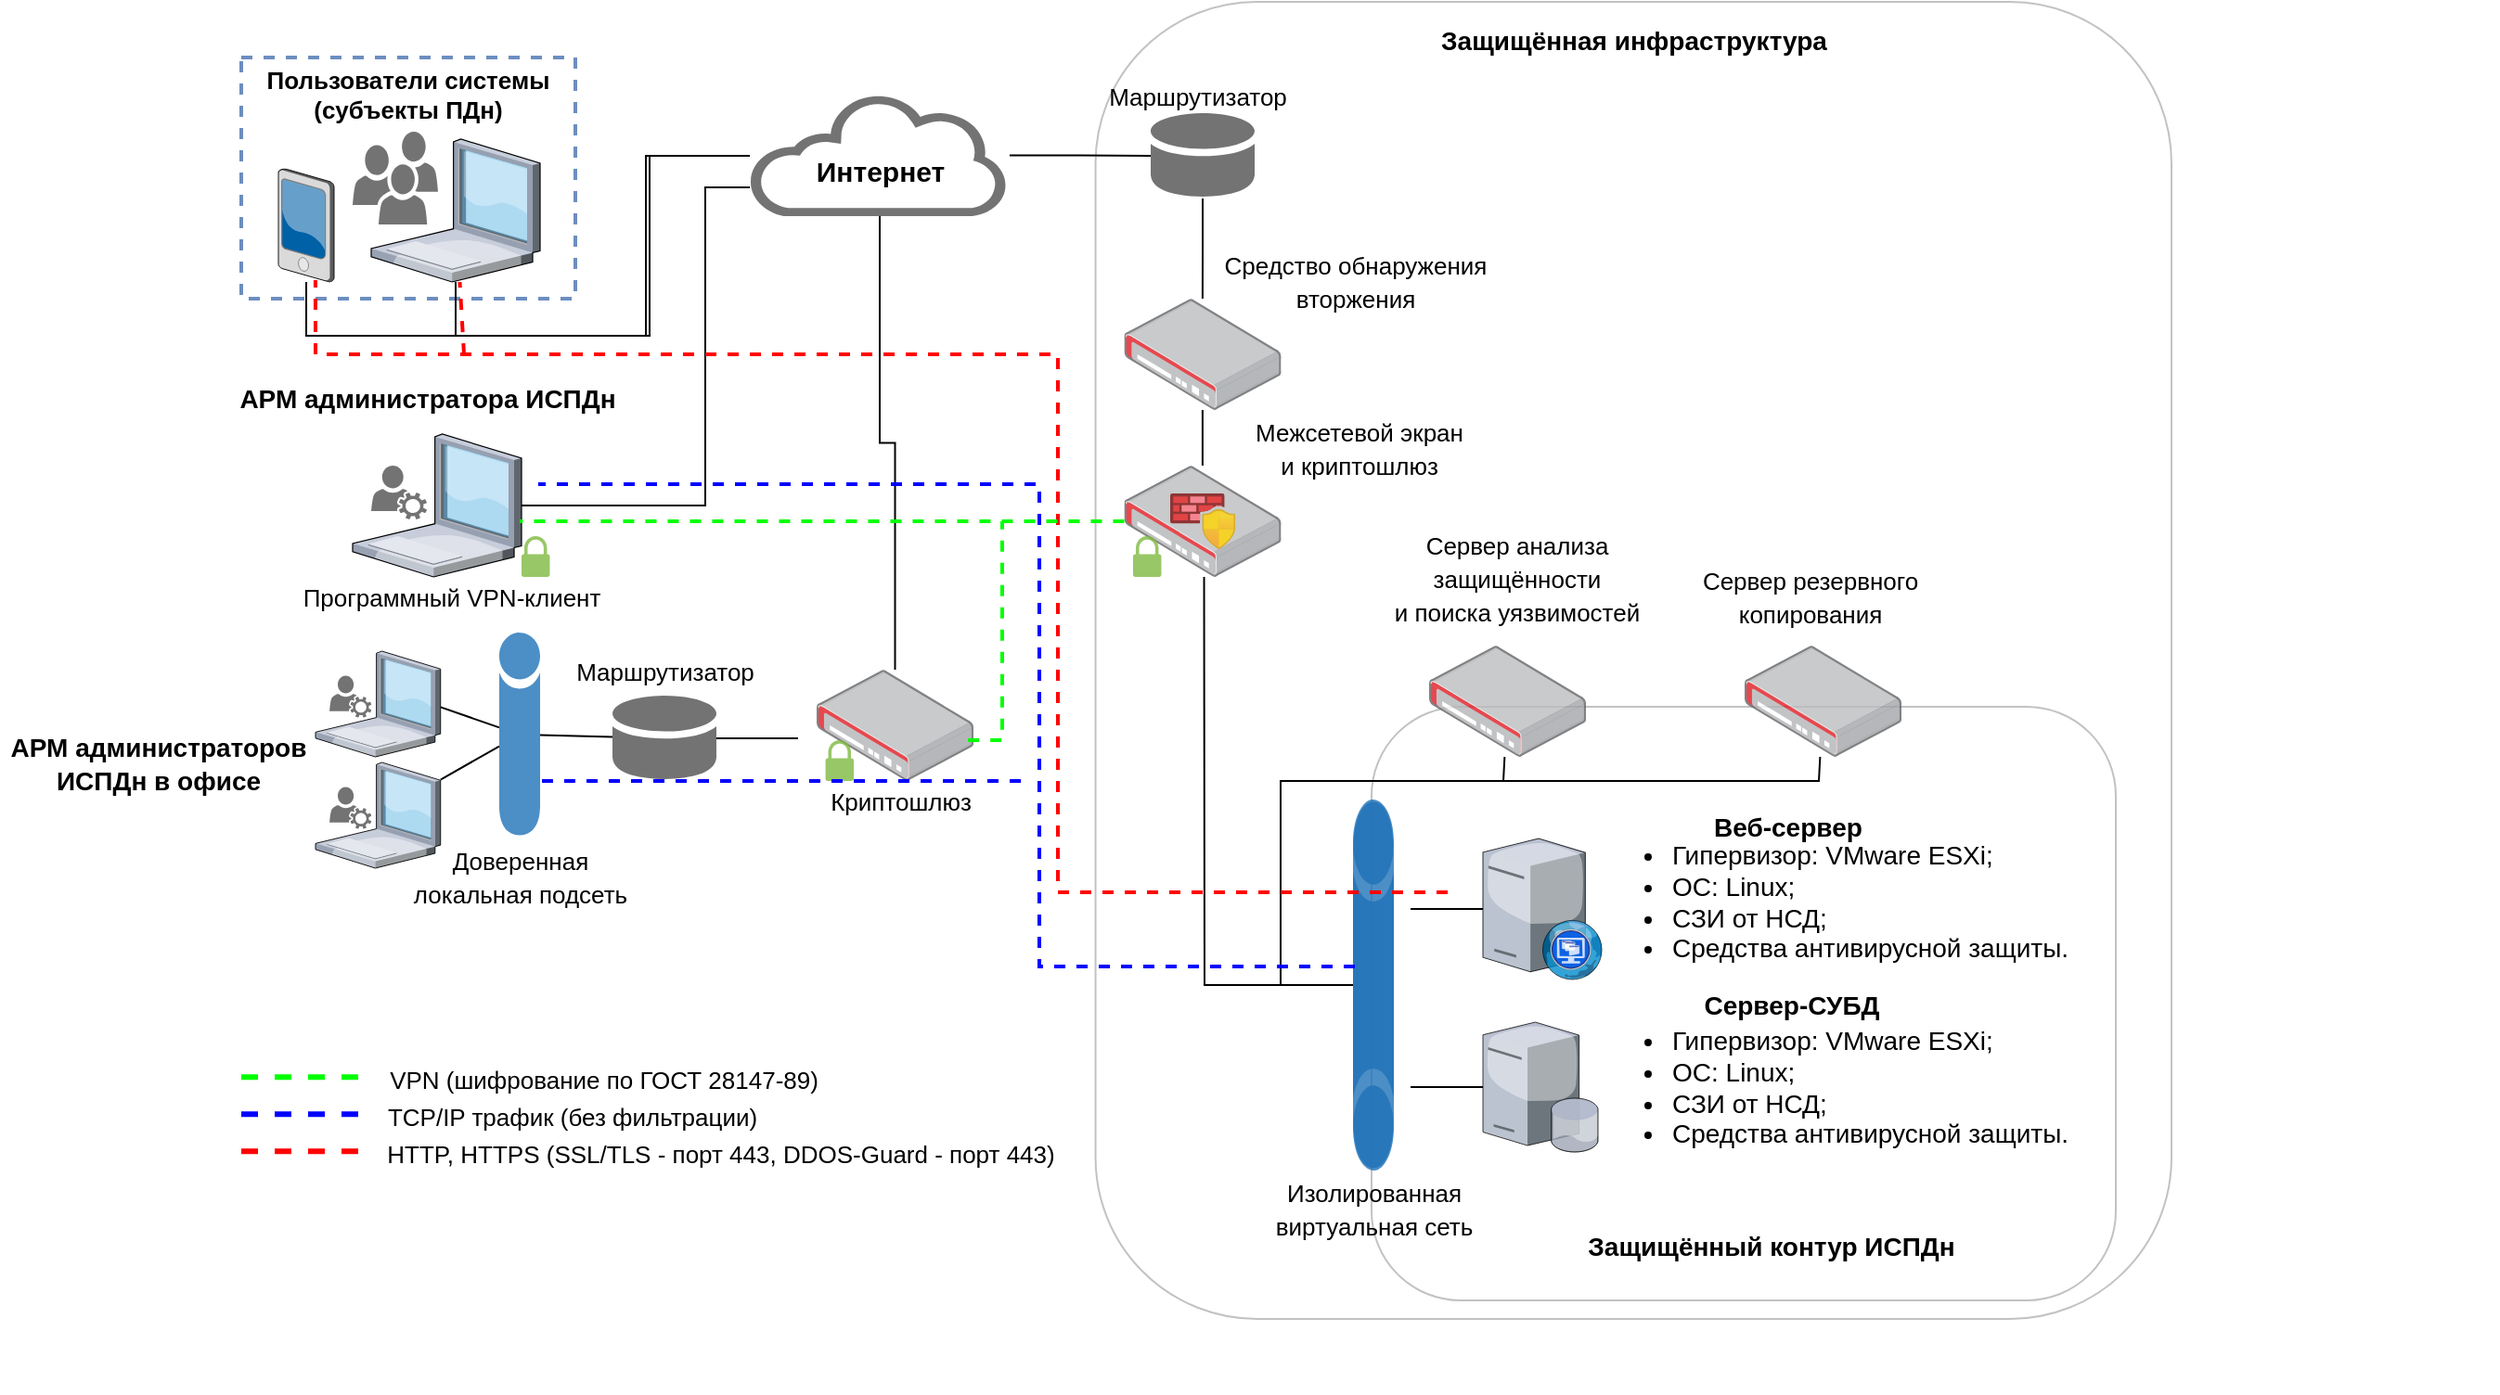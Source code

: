 <mxfile version="18.1.1" type="github">
  <diagram id="DA2Qiv1e6fWK6ssefBED" name="Page-1">
    <mxGraphModel dx="1597" dy="1616" grid="1" gridSize="10" guides="1" tooltips="1" connect="1" arrows="1" fold="1" page="1" pageScale="1" pageWidth="827" pageHeight="1169" math="0" shadow="0">
      <root>
        <mxCell id="0" />
        <mxCell id="1" parent="0" />
        <mxCell id="x9HyxU4pL3DoHxPURY9i-5" value="&lt;b&gt;&lt;font style=&quot;font-size: 13px;&quot;&gt;Пользователи системы (субъекты ПДн)&lt;/font&gt;&lt;/b&gt;" style="fontStyle=0;verticalAlign=top;align=center;spacingTop=-2;fillColor=none;rounded=0;whiteSpace=wrap;html=1;strokeColor=#6c8ebf;strokeWidth=2;dashed=1;container=1;collapsible=0;expand=0;recursiveResize=0;" vertex="1" parent="1">
          <mxGeometry y="-30" width="180" height="130" as="geometry" />
        </mxCell>
        <mxCell id="x9HyxU4pL3DoHxPURY9i-8" value="" style="sketch=0;pointerEvents=1;shadow=0;dashed=0;html=1;strokeColor=none;fillColor=#505050;labelPosition=center;verticalLabelPosition=bottom;verticalAlign=top;outlineConnect=0;align=center;shape=mxgraph.office.users.users;opacity=80;" vertex="1" parent="x9HyxU4pL3DoHxPURY9i-5">
          <mxGeometry x="60" y="40" width="46" height="50" as="geometry" />
        </mxCell>
        <mxCell id="x9HyxU4pL3DoHxPURY9i-103" value="" style="rounded=1;whiteSpace=wrap;html=1;fontSize=14;strokeColor=#B3B3B3;opacity=80;fillColor=none;" vertex="1" parent="1">
          <mxGeometry x="609" y="320" width="401" height="320" as="geometry" />
        </mxCell>
        <mxCell id="x9HyxU4pL3DoHxPURY9i-106" value="" style="rounded=1;whiteSpace=wrap;html=1;fontSize=14;strokeColor=#B3B3B3;opacity=80;fillColor=none;" vertex="1" parent="1">
          <mxGeometry x="460.27" y="-60" width="579.73" height="710" as="geometry" />
        </mxCell>
        <mxCell id="x9HyxU4pL3DoHxPURY9i-18" style="edgeStyle=orthogonalEdgeStyle;rounded=0;orthogonalLoop=1;jettySize=auto;html=1;fontSize=15;endArrow=none;endFill=0;" edge="1" parent="1" source="x9HyxU4pL3DoHxPURY9i-2" target="x9HyxU4pL3DoHxPURY9i-7">
          <mxGeometry relative="1" as="geometry">
            <Array as="points">
              <mxPoint x="116" y="120" />
              <mxPoint x="218" y="120" />
              <mxPoint x="218" y="23" />
            </Array>
          </mxGeometry>
        </mxCell>
        <mxCell id="x9HyxU4pL3DoHxPURY9i-2" value="" style="verticalLabelPosition=bottom;sketch=0;aspect=fixed;html=1;verticalAlign=top;strokeColor=none;align=center;outlineConnect=0;shape=mxgraph.citrix.laptop_1;" vertex="1" parent="1">
          <mxGeometry x="70" y="14" width="91" height="77" as="geometry" />
        </mxCell>
        <mxCell id="x9HyxU4pL3DoHxPURY9i-19" style="edgeStyle=orthogonalEdgeStyle;rounded=0;orthogonalLoop=1;jettySize=auto;html=1;fontSize=15;endArrow=none;endFill=0;" edge="1" parent="1" source="x9HyxU4pL3DoHxPURY9i-3" target="x9HyxU4pL3DoHxPURY9i-7">
          <mxGeometry relative="1" as="geometry">
            <Array as="points">
              <mxPoint x="35" y="120" />
              <mxPoint x="220" y="120" />
              <mxPoint x="220" y="23" />
            </Array>
          </mxGeometry>
        </mxCell>
        <mxCell id="x9HyxU4pL3DoHxPURY9i-3" value="" style="verticalLabelPosition=bottom;sketch=0;aspect=fixed;html=1;verticalAlign=top;strokeColor=none;align=center;outlineConnect=0;shape=mxgraph.citrix.pda;" vertex="1" parent="1">
          <mxGeometry x="20" y="30" width="30" height="61" as="geometry" />
        </mxCell>
        <mxCell id="x9HyxU4pL3DoHxPURY9i-27" style="edgeStyle=orthogonalEdgeStyle;rounded=0;orthogonalLoop=1;jettySize=auto;html=1;fontSize=13;endArrow=none;endFill=0;" edge="1" parent="1" source="x9HyxU4pL3DoHxPURY9i-11" target="x9HyxU4pL3DoHxPURY9i-25">
          <mxGeometry relative="1" as="geometry" />
        </mxCell>
        <mxCell id="x9HyxU4pL3DoHxPURY9i-11" value="" style="points=[];aspect=fixed;html=1;align=center;shadow=0;dashed=0;image;image=img/lib/allied_telesis/security/Router_VPN.svg;opacity=80;" vertex="1" parent="1">
          <mxGeometry x="475.73" y="100" width="84.54" height="60" as="geometry" />
        </mxCell>
        <mxCell id="x9HyxU4pL3DoHxPURY9i-16" value="" style="group" vertex="1" connectable="0" parent="1">
          <mxGeometry x="274" y="-10" width="140" height="65.5" as="geometry" />
        </mxCell>
        <mxCell id="x9HyxU4pL3DoHxPURY9i-7" value="" style="sketch=0;pointerEvents=1;shadow=0;dashed=0;html=1;strokeColor=none;fillColor=#505050;labelPosition=center;verticalLabelPosition=bottom;outlineConnect=0;verticalAlign=top;align=center;shape=mxgraph.office.clouds.cloud;opacity=80;" vertex="1" parent="x9HyxU4pL3DoHxPURY9i-16">
          <mxGeometry width="140" height="65.5" as="geometry" />
        </mxCell>
        <mxCell id="x9HyxU4pL3DoHxPURY9i-14" value="&lt;font size=&quot;1&quot; style=&quot;&quot;&gt;&lt;b style=&quot;font-size: 15px;&quot;&gt;Интернет&lt;/b&gt;&lt;/font&gt;" style="text;html=1;resizable=0;autosize=1;align=center;verticalAlign=middle;points=[];fillColor=none;strokeColor=none;rounded=0;opacity=80;" vertex="1" parent="x9HyxU4pL3DoHxPURY9i-16">
          <mxGeometry x="30" y="31" width="80" height="20" as="geometry" />
        </mxCell>
        <mxCell id="x9HyxU4pL3DoHxPURY9i-22" style="edgeStyle=orthogonalEdgeStyle;rounded=0;orthogonalLoop=1;jettySize=auto;html=1;fontSize=15;endArrow=none;endFill=0;" edge="1" parent="1" source="x9HyxU4pL3DoHxPURY9i-21" target="x9HyxU4pL3DoHxPURY9i-11">
          <mxGeometry relative="1" as="geometry" />
        </mxCell>
        <mxCell id="x9HyxU4pL3DoHxPURY9i-21" value="" style="sketch=0;shadow=0;dashed=0;html=1;strokeColor=none;fillColor=#505050;labelPosition=center;verticalLabelPosition=bottom;verticalAlign=top;outlineConnect=0;align=center;shape=mxgraph.office.databases.database_mini_1;fontSize=15;opacity=80;" vertex="1" parent="1">
          <mxGeometry x="490" width="56" height="46" as="geometry" />
        </mxCell>
        <mxCell id="x9HyxU4pL3DoHxPURY9i-23" style="edgeStyle=orthogonalEdgeStyle;rounded=0;orthogonalLoop=1;jettySize=auto;html=1;fontSize=15;endArrow=none;endFill=0;" edge="1" parent="1" source="x9HyxU4pL3DoHxPURY9i-7">
          <mxGeometry relative="1" as="geometry">
            <mxPoint x="490" y="23" as="targetPoint" />
          </mxGeometry>
        </mxCell>
        <mxCell id="x9HyxU4pL3DoHxPURY9i-24" value="&lt;font style=&quot;font-size: 13px;&quot;&gt;Средство обнаружения &lt;br&gt;вторжения&lt;/font&gt;" style="text;html=1;resizable=0;autosize=1;align=center;verticalAlign=middle;points=[];fillColor=none;strokeColor=none;rounded=0;fontSize=15;opacity=80;" vertex="1" parent="1">
          <mxGeometry x="520" y="70" width="160" height="40" as="geometry" />
        </mxCell>
        <mxCell id="x9HyxU4pL3DoHxPURY9i-28" value="" style="group" vertex="1" connectable="0" parent="1">
          <mxGeometry x="475.73" y="190" width="84.54" height="60" as="geometry" />
        </mxCell>
        <mxCell id="x9HyxU4pL3DoHxPURY9i-25" value="" style="points=[];aspect=fixed;html=1;align=center;shadow=0;dashed=0;image;image=img/lib/allied_telesis/security/Router_VPN.svg;opacity=80;" vertex="1" parent="x9HyxU4pL3DoHxPURY9i-28">
          <mxGeometry width="84.54" height="60" as="geometry" />
        </mxCell>
        <mxCell id="x9HyxU4pL3DoHxPURY9i-20" value="" style="aspect=fixed;html=1;points=[];align=center;image;fontSize=12;image=img/lib/azure2/networking/Azure_Firewall_Manager.svg;opacity=80;" vertex="1" parent="x9HyxU4pL3DoHxPURY9i-28">
          <mxGeometry x="24.77" y="15" width="35" height="30" as="geometry" />
        </mxCell>
        <mxCell id="x9HyxU4pL3DoHxPURY9i-29" value="" style="sketch=0;pointerEvents=1;shadow=0;dashed=0;html=1;strokeColor=none;labelPosition=center;verticalLabelPosition=bottom;verticalAlign=top;outlineConnect=0;align=center;shape=mxgraph.office.security.lock_protected;fillColor=#7FBA42;fontSize=13;opacity=80;" vertex="1" parent="x9HyxU4pL3DoHxPURY9i-28">
          <mxGeometry x="4.77" y="38" width="15.23" height="22" as="geometry" />
        </mxCell>
        <mxCell id="x9HyxU4pL3DoHxPURY9i-32" value="&lt;span style=&quot;font-size: 13px;&quot;&gt;Межсетевой экран &lt;br&gt;и криптошлюз&lt;/span&gt;" style="text;html=1;resizable=0;autosize=1;align=center;verticalAlign=middle;points=[];fillColor=none;strokeColor=none;rounded=0;fontSize=15;opacity=80;" vertex="1" parent="1">
          <mxGeometry x="537" y="160" width="130" height="40" as="geometry" />
        </mxCell>
        <mxCell id="x9HyxU4pL3DoHxPURY9i-33" value="" style="group" vertex="1" connectable="0" parent="1">
          <mxGeometry x="310" y="300" width="84.54" height="60" as="geometry" />
        </mxCell>
        <mxCell id="x9HyxU4pL3DoHxPURY9i-34" value="" style="points=[];aspect=fixed;html=1;align=center;shadow=0;dashed=0;image;image=img/lib/allied_telesis/security/Router_VPN.svg;opacity=80;" vertex="1" parent="x9HyxU4pL3DoHxPURY9i-33">
          <mxGeometry width="84.54" height="60" as="geometry" />
        </mxCell>
        <mxCell id="x9HyxU4pL3DoHxPURY9i-36" value="" style="sketch=0;pointerEvents=1;shadow=0;dashed=0;html=1;strokeColor=none;labelPosition=center;verticalLabelPosition=bottom;verticalAlign=top;outlineConnect=0;align=center;shape=mxgraph.office.security.lock_protected;fillColor=#7FBA42;fontSize=13;opacity=80;" vertex="1" parent="x9HyxU4pL3DoHxPURY9i-33">
          <mxGeometry x="4.77" y="38" width="15.23" height="22" as="geometry" />
        </mxCell>
        <mxCell id="x9HyxU4pL3DoHxPURY9i-39" value="" style="group" vertex="1" connectable="0" parent="1">
          <mxGeometry x="60" y="173" width="106.23" height="77" as="geometry" />
        </mxCell>
        <mxCell id="x9HyxU4pL3DoHxPURY9i-37" value="" style="verticalLabelPosition=bottom;sketch=0;aspect=fixed;html=1;verticalAlign=top;strokeColor=none;align=center;outlineConnect=0;shape=mxgraph.citrix.laptop_1;" vertex="1" parent="x9HyxU4pL3DoHxPURY9i-39">
          <mxGeometry width="91" height="77" as="geometry" />
        </mxCell>
        <mxCell id="x9HyxU4pL3DoHxPURY9i-38" value="" style="sketch=0;pointerEvents=1;shadow=0;dashed=0;html=1;strokeColor=none;fillColor=#505050;labelPosition=center;verticalLabelPosition=bottom;verticalAlign=top;outlineConnect=0;align=center;shape=mxgraph.office.users.user_services;fontSize=13;opacity=80;" vertex="1" parent="x9HyxU4pL3DoHxPURY9i-39">
          <mxGeometry x="10" y="17" width="30" height="29" as="geometry" />
        </mxCell>
        <mxCell id="x9HyxU4pL3DoHxPURY9i-45" value="" style="sketch=0;pointerEvents=1;shadow=0;dashed=0;html=1;strokeColor=none;labelPosition=center;verticalLabelPosition=bottom;verticalAlign=top;outlineConnect=0;align=center;shape=mxgraph.office.security.lock_protected;fillColor=#7FBA42;fontSize=13;opacity=80;" vertex="1" parent="x9HyxU4pL3DoHxPURY9i-39">
          <mxGeometry x="91" y="55" width="15.23" height="22" as="geometry" />
        </mxCell>
        <mxCell id="x9HyxU4pL3DoHxPURY9i-47" style="edgeStyle=orthogonalEdgeStyle;rounded=0;orthogonalLoop=1;jettySize=auto;html=1;fontSize=13;endArrow=none;endFill=0;" edge="1" parent="1" source="x9HyxU4pL3DoHxPURY9i-40">
          <mxGeometry relative="1" as="geometry">
            <mxPoint x="300" y="337" as="targetPoint" />
          </mxGeometry>
        </mxCell>
        <mxCell id="x9HyxU4pL3DoHxPURY9i-40" value="" style="sketch=0;shadow=0;dashed=0;html=1;strokeColor=none;fillColor=#505050;labelPosition=center;verticalLabelPosition=bottom;verticalAlign=top;outlineConnect=0;align=center;shape=mxgraph.office.databases.database_mini_1;fontSize=15;opacity=80;" vertex="1" parent="1">
          <mxGeometry x="200" y="314" width="56" height="46" as="geometry" />
        </mxCell>
        <mxCell id="x9HyxU4pL3DoHxPURY9i-46" value="" style="edgeStyle=orthogonalEdgeStyle;rounded=0;orthogonalLoop=1;jettySize=auto;html=1;fontSize=13;endArrow=none;endFill=0;" edge="1" parent="1" source="x9HyxU4pL3DoHxPURY9i-37" target="x9HyxU4pL3DoHxPURY9i-7">
          <mxGeometry relative="1" as="geometry">
            <mxPoint x="340" y="60" as="targetPoint" />
            <Array as="points">
              <mxPoint x="250" y="212" />
              <mxPoint x="250" y="40" />
            </Array>
          </mxGeometry>
        </mxCell>
        <mxCell id="x9HyxU4pL3DoHxPURY9i-48" style="edgeStyle=orthogonalEdgeStyle;rounded=0;orthogonalLoop=1;jettySize=auto;html=1;fontSize=13;endArrow=none;endFill=0;" edge="1" parent="1" source="x9HyxU4pL3DoHxPURY9i-34" target="x9HyxU4pL3DoHxPURY9i-7">
          <mxGeometry relative="1" as="geometry" />
        </mxCell>
        <mxCell id="x9HyxU4pL3DoHxPURY9i-50" value="&lt;font style=&quot;font-size: 14px;&quot;&gt;&lt;b&gt;АРМ администратора ИСПДн&lt;/b&gt;&lt;/font&gt;" style="text;html=1;resizable=0;autosize=1;align=center;verticalAlign=middle;points=[];fillColor=none;strokeColor=none;rounded=0;fontSize=15;opacity=80;" vertex="1" parent="1">
          <mxGeometry x="-10" y="143" width="220" height="20" as="geometry" />
        </mxCell>
        <mxCell id="x9HyxU4pL3DoHxPURY9i-51" value="&lt;span style=&quot;font-size: 13px;&quot;&gt;Программный VPN-клиент&lt;/span&gt;" style="text;html=1;resizable=0;autosize=1;align=center;verticalAlign=middle;points=[];fillColor=none;strokeColor=none;rounded=0;fontSize=15;opacity=80;" vertex="1" parent="1">
          <mxGeometry x="23.12" y="250" width="180" height="20" as="geometry" />
        </mxCell>
        <mxCell id="x9HyxU4pL3DoHxPURY9i-52" value="&lt;span style=&quot;font-size: 13px;&quot;&gt;Криптошлюз&lt;/span&gt;" style="text;html=1;resizable=0;autosize=1;align=center;verticalAlign=middle;points=[];fillColor=none;strokeColor=none;rounded=0;fontSize=15;opacity=80;" vertex="1" parent="1">
          <mxGeometry x="310" y="360" width="90" height="20" as="geometry" />
        </mxCell>
        <mxCell id="x9HyxU4pL3DoHxPURY9i-53" value="&lt;span style=&quot;font-size: 13px;&quot;&gt;Маршрутизатор&lt;br&gt;&lt;/span&gt;" style="text;html=1;resizable=0;autosize=1;align=center;verticalAlign=middle;points=[];fillColor=none;strokeColor=none;rounded=0;fontSize=15;opacity=80;" vertex="1" parent="1">
          <mxGeometry x="460.27" y="-20" width="110" height="20" as="geometry" />
        </mxCell>
        <mxCell id="x9HyxU4pL3DoHxPURY9i-54" value="&lt;span style=&quot;font-size: 13px;&quot;&gt;Маршрутизатор&lt;br&gt;&lt;/span&gt;" style="text;html=1;resizable=0;autosize=1;align=center;verticalAlign=middle;points=[];fillColor=none;strokeColor=none;rounded=0;fontSize=15;opacity=80;" vertex="1" parent="1">
          <mxGeometry x="173" y="290" width="110" height="20" as="geometry" />
        </mxCell>
        <mxCell id="x9HyxU4pL3DoHxPURY9i-63" style="edgeStyle=none;rounded=0;orthogonalLoop=1;jettySize=auto;html=1;fontSize=14;endArrow=none;endFill=0;" edge="1" parent="1" source="x9HyxU4pL3DoHxPURY9i-61" target="x9HyxU4pL3DoHxPURY9i-40">
          <mxGeometry relative="1" as="geometry" />
        </mxCell>
        <mxCell id="x9HyxU4pL3DoHxPURY9i-64" style="edgeStyle=none;rounded=0;orthogonalLoop=1;jettySize=auto;html=1;fontSize=14;endArrow=none;endFill=0;" edge="1" parent="1" source="x9HyxU4pL3DoHxPURY9i-61">
          <mxGeometry relative="1" as="geometry">
            <mxPoint x="107.364" y="320.195" as="targetPoint" />
          </mxGeometry>
        </mxCell>
        <mxCell id="x9HyxU4pL3DoHxPURY9i-73" style="edgeStyle=none;rounded=0;orthogonalLoop=1;jettySize=auto;html=1;fontSize=14;endArrow=none;endFill=0;" edge="1" parent="1" source="x9HyxU4pL3DoHxPURY9i-61" target="x9HyxU4pL3DoHxPURY9i-66">
          <mxGeometry relative="1" as="geometry" />
        </mxCell>
        <mxCell id="x9HyxU4pL3DoHxPURY9i-61" value="" style="sketch=0;shadow=0;dashed=0;html=1;strokeColor=none;labelPosition=center;verticalLabelPosition=bottom;verticalAlign=top;outlineConnect=0;align=center;shape=mxgraph.office.databases.database;fillColor=#2072B8;fontSize=14;opacity=80;" vertex="1" parent="1">
          <mxGeometry x="139" y="280" width="22" height="110" as="geometry" />
        </mxCell>
        <mxCell id="x9HyxU4pL3DoHxPURY9i-69" value="" style="group" vertex="1" connectable="0" parent="1">
          <mxGeometry x="40" y="350" width="67.364" height="57" as="geometry" />
        </mxCell>
        <mxCell id="x9HyxU4pL3DoHxPURY9i-66" value="" style="verticalLabelPosition=bottom;sketch=0;aspect=fixed;html=1;verticalAlign=top;strokeColor=none;align=center;outlineConnect=0;shape=mxgraph.citrix.laptop_1;" vertex="1" parent="x9HyxU4pL3DoHxPURY9i-69">
          <mxGeometry width="67.364" height="57" as="geometry" />
        </mxCell>
        <mxCell id="x9HyxU4pL3DoHxPURY9i-67" value="" style="sketch=0;pointerEvents=1;shadow=0;dashed=0;html=1;strokeColor=none;fillColor=#505050;labelPosition=center;verticalLabelPosition=bottom;verticalAlign=top;outlineConnect=0;align=center;shape=mxgraph.office.users.user_services;fontSize=13;opacity=80;" vertex="1" parent="x9HyxU4pL3DoHxPURY9i-69">
          <mxGeometry x="7.531" y="13.247" width="22.592" height="22.597" as="geometry" />
        </mxCell>
        <mxCell id="x9HyxU4pL3DoHxPURY9i-70" value="" style="group" vertex="1" connectable="0" parent="1">
          <mxGeometry x="40" y="290" width="67.364" height="57" as="geometry" />
        </mxCell>
        <mxCell id="x9HyxU4pL3DoHxPURY9i-71" value="" style="verticalLabelPosition=bottom;sketch=0;aspect=fixed;html=1;verticalAlign=top;strokeColor=none;align=center;outlineConnect=0;shape=mxgraph.citrix.laptop_1;" vertex="1" parent="x9HyxU4pL3DoHxPURY9i-70">
          <mxGeometry width="67.364" height="57" as="geometry" />
        </mxCell>
        <mxCell id="x9HyxU4pL3DoHxPURY9i-72" value="" style="sketch=0;pointerEvents=1;shadow=0;dashed=0;html=1;strokeColor=none;fillColor=#505050;labelPosition=center;verticalLabelPosition=bottom;verticalAlign=top;outlineConnect=0;align=center;shape=mxgraph.office.users.user_services;fontSize=13;opacity=80;" vertex="1" parent="x9HyxU4pL3DoHxPURY9i-70">
          <mxGeometry x="7.531" y="13.247" width="22.592" height="22.597" as="geometry" />
        </mxCell>
        <mxCell id="x9HyxU4pL3DoHxPURY9i-74" value="&lt;font style=&quot;font-size: 14px;&quot;&gt;&lt;b&gt;АРМ администраторов &lt;br&gt;ИСПДн в офисе&lt;/b&gt;&lt;/font&gt;" style="text;html=1;resizable=0;autosize=1;align=center;verticalAlign=middle;points=[];fillColor=none;strokeColor=none;rounded=0;fontSize=15;opacity=80;" vertex="1" parent="1">
          <mxGeometry x="-130" y="330" width="170" height="40" as="geometry" />
        </mxCell>
        <mxCell id="x9HyxU4pL3DoHxPURY9i-75" value="&lt;span style=&quot;font-size: 13px;&quot;&gt;Доверенная &lt;br&gt;локальная подсеть&lt;/span&gt;" style="text;html=1;resizable=0;autosize=1;align=center;verticalAlign=middle;points=[];fillColor=none;strokeColor=none;rounded=0;fontSize=15;opacity=80;" vertex="1" parent="1">
          <mxGeometry x="85" y="391" width="130" height="40" as="geometry" />
        </mxCell>
        <mxCell id="x9HyxU4pL3DoHxPURY9i-80" style="edgeStyle=none;rounded=0;orthogonalLoop=1;jettySize=auto;html=1;fontSize=14;endArrow=none;endFill=0;" edge="1" parent="1" source="x9HyxU4pL3DoHxPURY9i-77">
          <mxGeometry relative="1" as="geometry">
            <mxPoint x="630" y="525" as="targetPoint" />
          </mxGeometry>
        </mxCell>
        <mxCell id="x9HyxU4pL3DoHxPURY9i-82" style="edgeStyle=none;rounded=0;orthogonalLoop=1;jettySize=auto;html=1;fontSize=14;endArrow=none;endFill=0;" edge="1" parent="1" source="x9HyxU4pL3DoHxPURY9i-78">
          <mxGeometry relative="1" as="geometry">
            <mxPoint x="630" y="429" as="targetPoint" />
          </mxGeometry>
        </mxCell>
        <mxCell id="x9HyxU4pL3DoHxPURY9i-91" style="edgeStyle=none;rounded=0;orthogonalLoop=1;jettySize=auto;html=1;fontSize=14;endArrow=none;endFill=0;exitX=0.509;exitY=1;exitDx=0;exitDy=0;exitPerimeter=0;" edge="1" parent="1" source="x9HyxU4pL3DoHxPURY9i-25" target="x9HyxU4pL3DoHxPURY9i-89">
          <mxGeometry relative="1" as="geometry">
            <Array as="points">
              <mxPoint x="519" y="470" />
            </Array>
          </mxGeometry>
        </mxCell>
        <mxCell id="x9HyxU4pL3DoHxPURY9i-96" style="edgeStyle=none;rounded=0;orthogonalLoop=1;jettySize=auto;html=1;fontSize=14;endArrow=none;endFill=0;" edge="1" parent="1" source="x9HyxU4pL3DoHxPURY9i-92">
          <mxGeometry relative="1" as="geometry">
            <mxPoint x="560" y="470" as="targetPoint" />
            <Array as="points">
              <mxPoint x="680" y="360" />
              <mxPoint x="560" y="360" />
            </Array>
          </mxGeometry>
        </mxCell>
        <mxCell id="x9HyxU4pL3DoHxPURY9i-92" value="" style="points=[];aspect=fixed;html=1;align=center;shadow=0;dashed=0;image;image=img/lib/allied_telesis/security/Router_VPN.svg;opacity=80;" vertex="1" parent="1">
          <mxGeometry x="640" y="287" width="84.54" height="60" as="geometry" />
        </mxCell>
        <mxCell id="x9HyxU4pL3DoHxPURY9i-97" style="edgeStyle=none;rounded=0;orthogonalLoop=1;jettySize=auto;html=1;fontSize=14;endArrow=none;endFill=0;" edge="1" parent="1" source="x9HyxU4pL3DoHxPURY9i-93">
          <mxGeometry relative="1" as="geometry">
            <mxPoint x="680" y="360" as="targetPoint" />
            <Array as="points">
              <mxPoint x="850" y="360" />
            </Array>
          </mxGeometry>
        </mxCell>
        <mxCell id="x9HyxU4pL3DoHxPURY9i-93" value="" style="points=[];aspect=fixed;html=1;align=center;shadow=0;dashed=0;image;image=img/lib/allied_telesis/security/Router_VPN.svg;opacity=80;" vertex="1" parent="1">
          <mxGeometry x="810" y="287" width="84.54" height="60" as="geometry" />
        </mxCell>
        <mxCell id="x9HyxU4pL3DoHxPURY9i-94" value="&lt;span style=&quot;font-size: 13px;&quot;&gt;Сервер анализа &lt;br&gt;защищённости &lt;br&gt;и поиска уязвимостей&lt;/span&gt;" style="text;html=1;resizable=0;autosize=1;align=center;verticalAlign=middle;points=[];fillColor=none;strokeColor=none;rounded=0;fontSize=15;opacity=80;" vertex="1" parent="1">
          <mxGeometry x="612.22" y="220" width="150" height="60" as="geometry" />
        </mxCell>
        <mxCell id="x9HyxU4pL3DoHxPURY9i-95" value="&lt;span style=&quot;font-size: 13px;&quot;&gt;Сервер резервного &lt;br&gt;копирования&lt;/span&gt;" style="text;html=1;resizable=0;autosize=1;align=center;verticalAlign=middle;points=[];fillColor=none;strokeColor=none;rounded=0;fontSize=15;opacity=80;" vertex="1" parent="1">
          <mxGeometry x="780" y="240" width="130" height="40" as="geometry" />
        </mxCell>
        <mxCell id="x9HyxU4pL3DoHxPURY9i-99" value="&lt;span style=&quot;font-size: 14px;&quot;&gt;&lt;b&gt;Защищённая инфраструктура&lt;/b&gt;&lt;/span&gt;" style="text;html=1;resizable=0;autosize=1;align=center;verticalAlign=middle;points=[];fillColor=none;strokeColor=none;rounded=0;fontSize=15;opacity=80;" vertex="1" parent="1">
          <mxGeometry x="640.13" y="-50" width="220" height="20" as="geometry" />
        </mxCell>
        <mxCell id="x9HyxU4pL3DoHxPURY9i-102" value="" style="group" vertex="1" connectable="0" parent="1">
          <mxGeometry x="550" y="370" width="666" height="320" as="geometry" />
        </mxCell>
        <mxCell id="x9HyxU4pL3DoHxPURY9i-77" value="" style="verticalLabelPosition=bottom;sketch=0;aspect=fixed;html=1;verticalAlign=top;strokeColor=none;align=center;outlineConnect=0;shape=mxgraph.citrix.database_server;fontSize=14;opacity=80;" vertex="1" parent="x9HyxU4pL3DoHxPURY9i-102">
          <mxGeometry x="119" y="120" width="62.22" height="70" as="geometry" />
        </mxCell>
        <mxCell id="x9HyxU4pL3DoHxPURY9i-78" value="" style="verticalLabelPosition=bottom;sketch=0;aspect=fixed;html=1;verticalAlign=top;strokeColor=none;align=center;outlineConnect=0;shape=mxgraph.citrix.desktop_web;fontSize=14;opacity=80;" vertex="1" parent="x9HyxU4pL3DoHxPURY9i-102">
          <mxGeometry x="119" y="21" width="64.6" height="76" as="geometry" />
        </mxCell>
        <mxCell id="x9HyxU4pL3DoHxPURY9i-85" value="" style="group" vertex="1" connectable="0" parent="x9HyxU4pL3DoHxPURY9i-102">
          <mxGeometry x="179" width="487" height="250" as="geometry" />
        </mxCell>
        <mxCell id="x9HyxU4pL3DoHxPURY9i-83" value="&lt;span style=&quot;font-size: 14px;&quot;&gt;&lt;b&gt;&amp;nbsp;Веб-сервер&lt;/b&gt;&lt;/span&gt;" style="text;html=1;resizable=0;autosize=1;align=center;verticalAlign=middle;points=[];fillColor=none;strokeColor=none;rounded=0;fontSize=15;opacity=80;" vertex="1" parent="x9HyxU4pL3DoHxPURY9i-85">
          <mxGeometry x="52.4" y="4" width="100" height="20" as="geometry" />
        </mxCell>
        <mxCell id="x9HyxU4pL3DoHxPURY9i-84" value="&lt;ul style=&quot;font-size: 14px;&quot;&gt;&lt;li&gt;Гипервизор: VMware ESXi;&lt;/li&gt;&lt;li&gt;ОС: Linux;&lt;/li&gt;&lt;li&gt;СЗИ от НСД;&lt;/li&gt;&lt;li&gt;Средства антивирусной защиты.&lt;/li&gt;&lt;/ul&gt;" style="text;html=1;resizable=0;autosize=1;align=left;verticalAlign=middle;points=[];fillColor=none;strokeColor=none;rounded=0;fontSize=15;opacity=80;" vertex="1" parent="x9HyxU4pL3DoHxPURY9i-85">
          <mxGeometry width="270" height="110" as="geometry" />
        </mxCell>
        <mxCell id="x9HyxU4pL3DoHxPURY9i-88" value="&lt;ul style=&quot;font-size: 14px;&quot;&gt;&lt;li&gt;Гипервизор: VMware ESXi;&lt;/li&gt;&lt;li&gt;ОС: Linux;&lt;/li&gt;&lt;li&gt;СЗИ от НСД;&lt;/li&gt;&lt;li&gt;Средства антивирусной защиты.&lt;/li&gt;&lt;/ul&gt;" style="text;html=1;resizable=0;autosize=1;align=left;verticalAlign=middle;points=[];fillColor=none;strokeColor=none;rounded=0;fontSize=15;opacity=80;" vertex="1" parent="x9HyxU4pL3DoHxPURY9i-102">
          <mxGeometry x="179" y="100" width="270" height="110" as="geometry" />
        </mxCell>
        <mxCell id="x9HyxU4pL3DoHxPURY9i-89" value="" style="sketch=0;shadow=0;dashed=0;html=1;strokeColor=none;labelPosition=center;verticalLabelPosition=bottom;verticalAlign=top;outlineConnect=0;align=center;shape=mxgraph.office.databases.database;fillColor=#2072B8;fontSize=14;opacity=80;rotation=-180;" vertex="1" parent="x9HyxU4pL3DoHxPURY9i-102">
          <mxGeometry x="49" width="22" height="200" as="geometry" />
        </mxCell>
        <mxCell id="x9HyxU4pL3DoHxPURY9i-90" value="&lt;span style=&quot;font-size: 13px;&quot;&gt;Изолированная &lt;br&gt;виртуальная сеть&lt;/span&gt;" style="text;html=1;resizable=0;autosize=1;align=center;verticalAlign=middle;points=[];fillColor=none;strokeColor=none;rounded=0;fontSize=15;opacity=80;" vertex="1" parent="x9HyxU4pL3DoHxPURY9i-102">
          <mxGeometry y="200" width="120" height="40" as="geometry" />
        </mxCell>
        <mxCell id="x9HyxU4pL3DoHxPURY9i-98" value="&lt;span style=&quot;font-size: 14px;&quot;&gt;&lt;b&gt;Защищённый контур ИСПДн&lt;/b&gt;&lt;/span&gt;" style="text;html=1;resizable=0;autosize=1;align=center;verticalAlign=middle;points=[];fillColor=none;strokeColor=none;rounded=0;fontSize=15;opacity=80;" vertex="1" parent="x9HyxU4pL3DoHxPURY9i-102">
          <mxGeometry x="169" y="230" width="210" height="20" as="geometry" />
        </mxCell>
        <mxCell id="x9HyxU4pL3DoHxPURY9i-79" value="" style="sketch=0;shadow=0;dashed=0;html=1;strokeColor=none;labelPosition=center;verticalLabelPosition=bottom;verticalAlign=top;outlineConnect=0;align=center;shape=mxgraph.office.databases.database;fillColor=#2072B8;fontSize=14;opacity=80;" vertex="1" parent="x9HyxU4pL3DoHxPURY9i-102">
          <mxGeometry x="49" width="22" height="200" as="geometry" />
        </mxCell>
        <mxCell id="x9HyxU4pL3DoHxPURY9i-87" value="&lt;span style=&quot;font-size: 14px;&quot;&gt;&lt;b&gt;Сервер-СУБД&lt;br&gt;&lt;/b&gt;&lt;/span&gt;" style="text;html=1;resizable=0;autosize=1;align=center;verticalAlign=middle;points=[];fillColor=none;strokeColor=none;rounded=0;fontSize=15;opacity=80;" vertex="1" parent="x9HyxU4pL3DoHxPURY9i-102">
          <mxGeometry x="230" y="100" width="110" height="20" as="geometry" />
        </mxCell>
        <mxCell id="x9HyxU4pL3DoHxPURY9i-104" style="edgeStyle=none;rounded=0;orthogonalLoop=1;jettySize=auto;html=1;exitX=0;exitY=0.5;exitDx=0;exitDy=0;fontSize=14;endArrow=none;endFill=0;" edge="1" parent="1" source="x9HyxU4pL3DoHxPURY9i-103" target="x9HyxU4pL3DoHxPURY9i-103">
          <mxGeometry relative="1" as="geometry" />
        </mxCell>
        <mxCell id="x9HyxU4pL3DoHxPURY9i-107" value="" style="endArrow=none;dashed=1;html=1;rounded=0;fontSize=14;entryX=0.222;entryY=0.923;entryDx=0;entryDy=0;entryPerimeter=0;fillColor=#f8cecc;strokeColor=#FF0000;strokeWidth=2;" edge="1" parent="1" target="x9HyxU4pL3DoHxPURY9i-5">
          <mxGeometry width="50" height="50" relative="1" as="geometry">
            <mxPoint x="650" y="420" as="sourcePoint" />
            <mxPoint x="310" y="330" as="targetPoint" />
            <Array as="points">
              <mxPoint x="440" y="420" />
              <mxPoint x="440" y="130" />
              <mxPoint x="40" y="130" />
            </Array>
          </mxGeometry>
        </mxCell>
        <mxCell id="x9HyxU4pL3DoHxPURY9i-108" value="" style="endArrow=none;dashed=1;html=1;rounded=0;fontSize=14;strokeColor=#FF0000;strokeWidth=2;" edge="1" parent="1" target="x9HyxU4pL3DoHxPURY9i-2">
          <mxGeometry width="50" height="50" relative="1" as="geometry">
            <mxPoint x="120" y="130" as="sourcePoint" />
            <mxPoint x="310" y="330" as="targetPoint" />
          </mxGeometry>
        </mxCell>
        <mxCell id="x9HyxU4pL3DoHxPURY9i-109" value="" style="endArrow=none;dashed=1;html=1;rounded=0;fontSize=14;strokeColor=#0000FF;strokeWidth=2;fillColor=#dae8fc;" edge="1" parent="1">
          <mxGeometry width="50" height="50" relative="1" as="geometry">
            <mxPoint x="600" y="460" as="sourcePoint" />
            <mxPoint x="160" y="200" as="targetPoint" />
            <Array as="points">
              <mxPoint x="430" y="460" />
              <mxPoint x="430" y="200" />
            </Array>
          </mxGeometry>
        </mxCell>
        <mxCell id="x9HyxU4pL3DoHxPURY9i-110" value="" style="endArrow=none;dashed=1;html=1;rounded=0;fontSize=14;strokeColor=#0000FF;strokeWidth=2;" edge="1" parent="1">
          <mxGeometry width="50" height="50" relative="1" as="geometry">
            <mxPoint x="420" y="360" as="sourcePoint" />
            <mxPoint x="160" y="360" as="targetPoint" />
          </mxGeometry>
        </mxCell>
        <mxCell id="x9HyxU4pL3DoHxPURY9i-111" value="" style="endArrow=none;dashed=1;html=1;rounded=0;fontSize=14;strokeColor=#00FF00;strokeWidth=2;fillColor=#d5e8d4;" edge="1" parent="1" source="x9HyxU4pL3DoHxPURY9i-25">
          <mxGeometry width="50" height="50" relative="1" as="geometry">
            <mxPoint x="420" y="212" as="sourcePoint" />
            <mxPoint x="150" y="220" as="targetPoint" />
          </mxGeometry>
        </mxCell>
        <mxCell id="x9HyxU4pL3DoHxPURY9i-112" value="" style="endArrow=none;dashed=1;html=1;rounded=0;fontSize=14;strokeColor=#00FF00;strokeWidth=2;exitX=0.965;exitY=0.633;exitDx=0;exitDy=0;exitPerimeter=0;" edge="1" parent="1" source="x9HyxU4pL3DoHxPURY9i-34">
          <mxGeometry width="50" height="50" relative="1" as="geometry">
            <mxPoint x="480" y="410" as="sourcePoint" />
            <mxPoint x="410" y="220" as="targetPoint" />
            <Array as="points">
              <mxPoint x="410" y="338" />
            </Array>
          </mxGeometry>
        </mxCell>
        <mxCell id="x9HyxU4pL3DoHxPURY9i-113" value="" style="endArrow=none;dashed=1;html=1;rounded=0;fontSize=14;strokeColor=#00FF00;strokeWidth=3;" edge="1" parent="1">
          <mxGeometry width="50" height="50" relative="1" as="geometry">
            <mxPoint y="519.58" as="sourcePoint" />
            <mxPoint x="70" y="519.58" as="targetPoint" />
          </mxGeometry>
        </mxCell>
        <mxCell id="x9HyxU4pL3DoHxPURY9i-114" value="" style="endArrow=none;dashed=1;html=1;rounded=0;fontSize=14;strokeColor=#0000FF;strokeWidth=3;" edge="1" parent="1">
          <mxGeometry width="50" height="50" relative="1" as="geometry">
            <mxPoint y="539.58" as="sourcePoint" />
            <mxPoint x="70.0" y="539.58" as="targetPoint" />
          </mxGeometry>
        </mxCell>
        <mxCell id="x9HyxU4pL3DoHxPURY9i-115" value="" style="endArrow=none;dashed=1;html=1;rounded=0;fontSize=14;strokeColor=#FF0000;strokeWidth=3;" edge="1" parent="1">
          <mxGeometry width="50" height="50" relative="1" as="geometry">
            <mxPoint y="559.58" as="sourcePoint" />
            <mxPoint x="70.0" y="559.58" as="targetPoint" />
          </mxGeometry>
        </mxCell>
        <mxCell id="x9HyxU4pL3DoHxPURY9i-116" value="&lt;span style=&quot;font-size: 13px;&quot;&gt;VPN (шифрование по ГОСТ 28147-89)&lt;br&gt;&lt;/span&gt;" style="text;html=1;resizable=0;autosize=1;align=center;verticalAlign=middle;points=[];fillColor=none;strokeColor=none;rounded=0;fontSize=15;opacity=80;" vertex="1" parent="1">
          <mxGeometry x="70" y="510" width="250" height="20" as="geometry" />
        </mxCell>
        <mxCell id="x9HyxU4pL3DoHxPURY9i-117" value="&lt;span style=&quot;font-size: 13px;&quot;&gt;TCP/IP трафик (без фильтрации)&lt;br&gt;&lt;/span&gt;" style="text;html=1;resizable=0;autosize=1;align=center;verticalAlign=middle;points=[];fillColor=none;strokeColor=none;rounded=0;fontSize=15;opacity=80;" vertex="1" parent="1">
          <mxGeometry x="73" y="530" width="210" height="20" as="geometry" />
        </mxCell>
        <mxCell id="x9HyxU4pL3DoHxPURY9i-118" value="&lt;span style=&quot;font-size: 13px;&quot;&gt;HTTP, HTTPS (SSL/TLS - порт 443, DDOS-Guard - порт 443)&lt;br&gt;&lt;/span&gt;" style="text;html=1;resizable=0;autosize=1;align=center;verticalAlign=middle;points=[];fillColor=none;strokeColor=none;rounded=0;fontSize=15;opacity=80;" vertex="1" parent="1">
          <mxGeometry x="73" y="550" width="370" height="20" as="geometry" />
        </mxCell>
      </root>
    </mxGraphModel>
  </diagram>
</mxfile>
